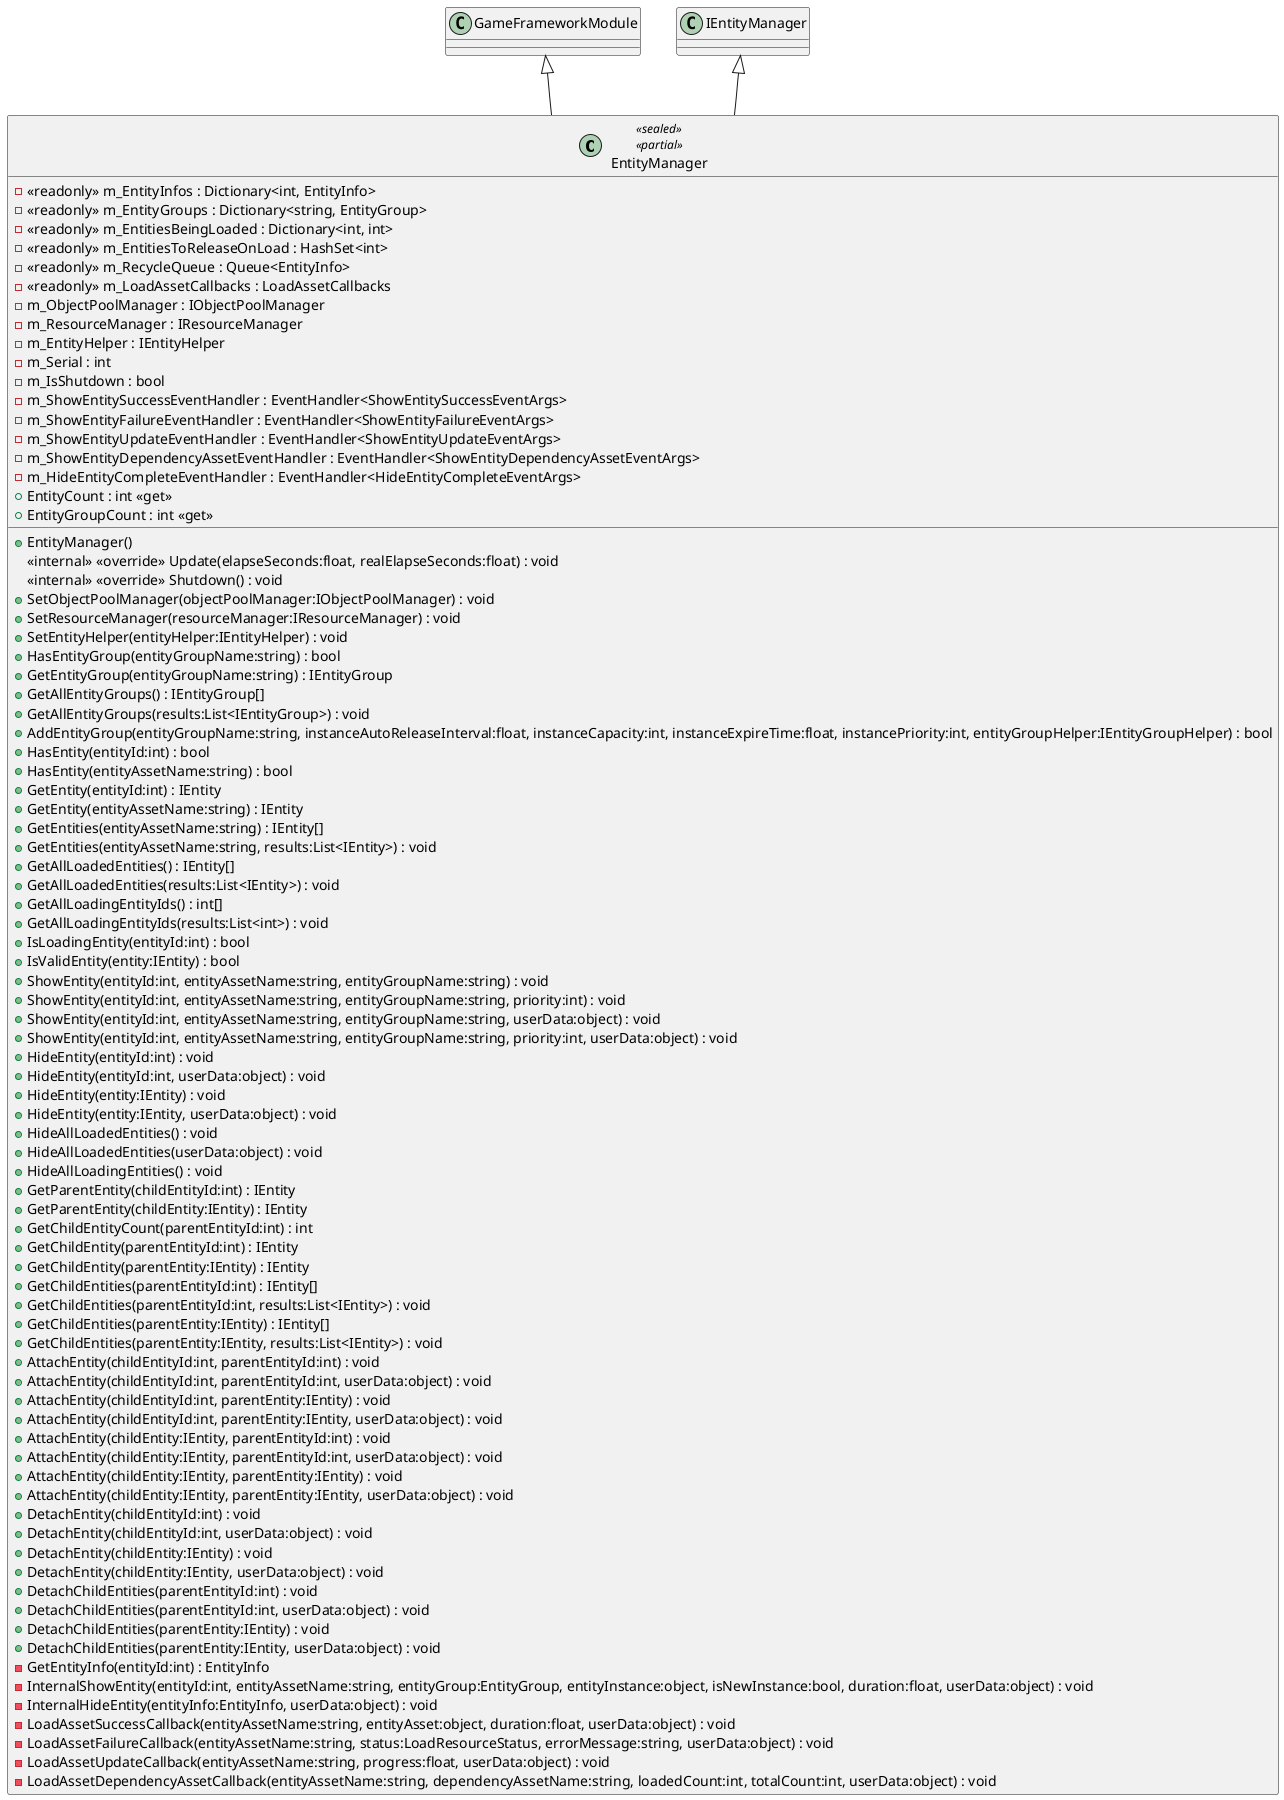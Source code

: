 @startuml
class EntityManager <<sealed>> <<partial>> {
    - <<readonly>> m_EntityInfos : Dictionary<int, EntityInfo>
    - <<readonly>> m_EntityGroups : Dictionary<string, EntityGroup>
    - <<readonly>> m_EntitiesBeingLoaded : Dictionary<int, int>
    - <<readonly>> m_EntitiesToReleaseOnLoad : HashSet<int>
    - <<readonly>> m_RecycleQueue : Queue<EntityInfo>
    - <<readonly>> m_LoadAssetCallbacks : LoadAssetCallbacks
    - m_ObjectPoolManager : IObjectPoolManager
    - m_ResourceManager : IResourceManager
    - m_EntityHelper : IEntityHelper
    - m_Serial : int
    - m_IsShutdown : bool
    - m_ShowEntitySuccessEventHandler : EventHandler<ShowEntitySuccessEventArgs>
    - m_ShowEntityFailureEventHandler : EventHandler<ShowEntityFailureEventArgs>
    - m_ShowEntityUpdateEventHandler : EventHandler<ShowEntityUpdateEventArgs>
    - m_ShowEntityDependencyAssetEventHandler : EventHandler<ShowEntityDependencyAssetEventArgs>
    - m_HideEntityCompleteEventHandler : EventHandler<HideEntityCompleteEventArgs>
    + EntityManager()
    + EntityCount : int <<get>>
    + EntityGroupCount : int <<get>>
    <<internal>> <<override>> Update(elapseSeconds:float, realElapseSeconds:float) : void
    <<internal>> <<override>> Shutdown() : void
    + SetObjectPoolManager(objectPoolManager:IObjectPoolManager) : void
    + SetResourceManager(resourceManager:IResourceManager) : void
    + SetEntityHelper(entityHelper:IEntityHelper) : void
    + HasEntityGroup(entityGroupName:string) : bool
    + GetEntityGroup(entityGroupName:string) : IEntityGroup
    + GetAllEntityGroups() : IEntityGroup[]
    + GetAllEntityGroups(results:List<IEntityGroup>) : void
    + AddEntityGroup(entityGroupName:string, instanceAutoReleaseInterval:float, instanceCapacity:int, instanceExpireTime:float, instancePriority:int, entityGroupHelper:IEntityGroupHelper) : bool
    + HasEntity(entityId:int) : bool
    + HasEntity(entityAssetName:string) : bool
    + GetEntity(entityId:int) : IEntity
    + GetEntity(entityAssetName:string) : IEntity
    + GetEntities(entityAssetName:string) : IEntity[]
    + GetEntities(entityAssetName:string, results:List<IEntity>) : void
    + GetAllLoadedEntities() : IEntity[]
    + GetAllLoadedEntities(results:List<IEntity>) : void
    + GetAllLoadingEntityIds() : int[]
    + GetAllLoadingEntityIds(results:List<int>) : void
    + IsLoadingEntity(entityId:int) : bool
    + IsValidEntity(entity:IEntity) : bool
    + ShowEntity(entityId:int, entityAssetName:string, entityGroupName:string) : void
    + ShowEntity(entityId:int, entityAssetName:string, entityGroupName:string, priority:int) : void
    + ShowEntity(entityId:int, entityAssetName:string, entityGroupName:string, userData:object) : void
    + ShowEntity(entityId:int, entityAssetName:string, entityGroupName:string, priority:int, userData:object) : void
    + HideEntity(entityId:int) : void
    + HideEntity(entityId:int, userData:object) : void
    + HideEntity(entity:IEntity) : void
    + HideEntity(entity:IEntity, userData:object) : void
    + HideAllLoadedEntities() : void
    + HideAllLoadedEntities(userData:object) : void
    + HideAllLoadingEntities() : void
    + GetParentEntity(childEntityId:int) : IEntity
    + GetParentEntity(childEntity:IEntity) : IEntity
    + GetChildEntityCount(parentEntityId:int) : int
    + GetChildEntity(parentEntityId:int) : IEntity
    + GetChildEntity(parentEntity:IEntity) : IEntity
    + GetChildEntities(parentEntityId:int) : IEntity[]
    + GetChildEntities(parentEntityId:int, results:List<IEntity>) : void
    + GetChildEntities(parentEntity:IEntity) : IEntity[]
    + GetChildEntities(parentEntity:IEntity, results:List<IEntity>) : void
    + AttachEntity(childEntityId:int, parentEntityId:int) : void
    + AttachEntity(childEntityId:int, parentEntityId:int, userData:object) : void
    + AttachEntity(childEntityId:int, parentEntity:IEntity) : void
    + AttachEntity(childEntityId:int, parentEntity:IEntity, userData:object) : void
    + AttachEntity(childEntity:IEntity, parentEntityId:int) : void
    + AttachEntity(childEntity:IEntity, parentEntityId:int, userData:object) : void
    + AttachEntity(childEntity:IEntity, parentEntity:IEntity) : void
    + AttachEntity(childEntity:IEntity, parentEntity:IEntity, userData:object) : void
    + DetachEntity(childEntityId:int) : void
    + DetachEntity(childEntityId:int, userData:object) : void
    + DetachEntity(childEntity:IEntity) : void
    + DetachEntity(childEntity:IEntity, userData:object) : void
    + DetachChildEntities(parentEntityId:int) : void
    + DetachChildEntities(parentEntityId:int, userData:object) : void
    + DetachChildEntities(parentEntity:IEntity) : void
    + DetachChildEntities(parentEntity:IEntity, userData:object) : void
    - GetEntityInfo(entityId:int) : EntityInfo
    - InternalShowEntity(entityId:int, entityAssetName:string, entityGroup:EntityGroup, entityInstance:object, isNewInstance:bool, duration:float, userData:object) : void
    - InternalHideEntity(entityInfo:EntityInfo, userData:object) : void
    - LoadAssetSuccessCallback(entityAssetName:string, entityAsset:object, duration:float, userData:object) : void
    - LoadAssetFailureCallback(entityAssetName:string, status:LoadResourceStatus, errorMessage:string, userData:object) : void
    - LoadAssetUpdateCallback(entityAssetName:string, progress:float, userData:object) : void
    - LoadAssetDependencyAssetCallback(entityAssetName:string, dependencyAssetName:string, loadedCount:int, totalCount:int, userData:object) : void
}
GameFrameworkModule <|-- EntityManager
IEntityManager <|-- EntityManager
@enduml
